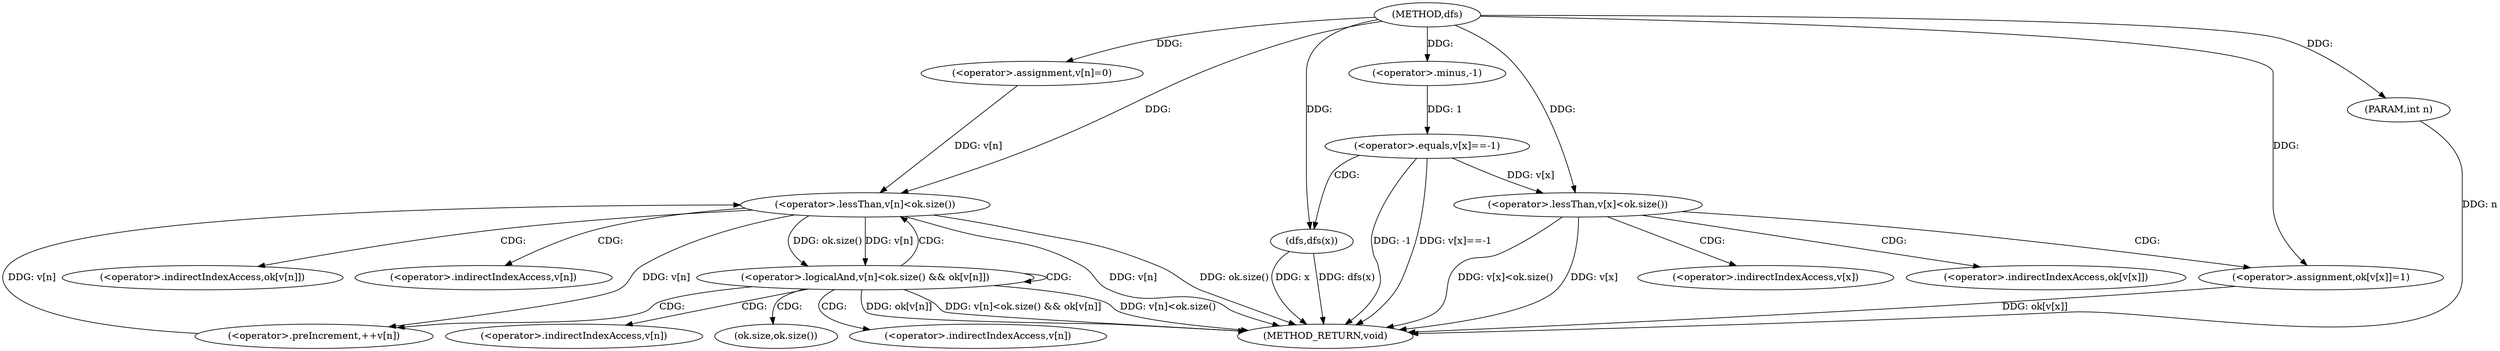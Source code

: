 digraph "dfs" {  
"1000334" [label = "(METHOD,dfs)" ]
"1000383" [label = "(METHOD_RETURN,void)" ]
"1000335" [label = "(PARAM,int n)" ]
"1000362" [label = "(<operator>.assignment,v[n]=0)" ]
"1000368" [label = "(<operator>.logicalAnd,v[n]<ok.size() && ok[v[n]])" ]
"1000379" [label = "(<operator>.preIncrement,++v[n])" ]
"1000341" [label = "(<operator>.equals,v[x]==-1)" ]
"1000347" [label = "(dfs,dfs(x))" ]
"1000350" [label = "(<operator>.lessThan,v[x]<ok.size())" ]
"1000355" [label = "(<operator>.assignment,ok[v[x]]=1)" ]
"1000369" [label = "(<operator>.lessThan,v[n]<ok.size())" ]
"1000345" [label = "(<operator>.minus,-1)" ]
"1000374" [label = "(<operator>.indirectIndexAccess,ok[v[n]])" ]
"1000380" [label = "(<operator>.indirectIndexAccess,v[n])" ]
"1000356" [label = "(<operator>.indirectIndexAccess,ok[v[x]])" ]
"1000370" [label = "(<operator>.indirectIndexAccess,v[n])" ]
"1000373" [label = "(ok.size,ok.size())" ]
"1000376" [label = "(<operator>.indirectIndexAccess,v[n])" ]
"1000358" [label = "(<operator>.indirectIndexAccess,v[x])" ]
  "1000335" -> "1000383"  [ label = "DDG: n"] 
  "1000341" -> "1000383"  [ label = "DDG: -1"] 
  "1000341" -> "1000383"  [ label = "DDG: v[x]==-1"] 
  "1000347" -> "1000383"  [ label = "DDG: x"] 
  "1000347" -> "1000383"  [ label = "DDG: dfs(x)"] 
  "1000350" -> "1000383"  [ label = "DDG: v[x]"] 
  "1000350" -> "1000383"  [ label = "DDG: v[x]<ok.size()"] 
  "1000355" -> "1000383"  [ label = "DDG: ok[v[x]]"] 
  "1000369" -> "1000383"  [ label = "DDG: v[n]"] 
  "1000369" -> "1000383"  [ label = "DDG: ok.size()"] 
  "1000368" -> "1000383"  [ label = "DDG: v[n]<ok.size()"] 
  "1000368" -> "1000383"  [ label = "DDG: ok[v[n]]"] 
  "1000368" -> "1000383"  [ label = "DDG: v[n]<ok.size() && ok[v[n]]"] 
  "1000334" -> "1000335"  [ label = "DDG: "] 
  "1000334" -> "1000362"  [ label = "DDG: "] 
  "1000334" -> "1000355"  [ label = "DDG: "] 
  "1000369" -> "1000368"  [ label = "DDG: v[n]"] 
  "1000369" -> "1000368"  [ label = "DDG: ok.size()"] 
  "1000369" -> "1000379"  [ label = "DDG: v[n]"] 
  "1000345" -> "1000341"  [ label = "DDG: 1"] 
  "1000334" -> "1000347"  [ label = "DDG: "] 
  "1000341" -> "1000350"  [ label = "DDG: v[x]"] 
  "1000334" -> "1000350"  [ label = "DDG: "] 
  "1000362" -> "1000369"  [ label = "DDG: v[n]"] 
  "1000379" -> "1000369"  [ label = "DDG: v[n]"] 
  "1000334" -> "1000369"  [ label = "DDG: "] 
  "1000334" -> "1000345"  [ label = "DDG: "] 
  "1000368" -> "1000380"  [ label = "CDG: "] 
  "1000368" -> "1000373"  [ label = "CDG: "] 
  "1000368" -> "1000379"  [ label = "CDG: "] 
  "1000368" -> "1000370"  [ label = "CDG: "] 
  "1000368" -> "1000369"  [ label = "CDG: "] 
  "1000368" -> "1000368"  [ label = "CDG: "] 
  "1000341" -> "1000347"  [ label = "CDG: "] 
  "1000350" -> "1000356"  [ label = "CDG: "] 
  "1000350" -> "1000355"  [ label = "CDG: "] 
  "1000350" -> "1000358"  [ label = "CDG: "] 
  "1000369" -> "1000376"  [ label = "CDG: "] 
  "1000369" -> "1000374"  [ label = "CDG: "] 
}
